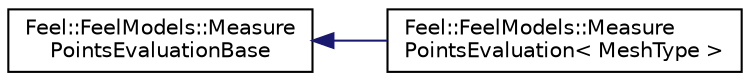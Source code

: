 digraph "Graphical Class Hierarchy"
{
 // LATEX_PDF_SIZE
  edge [fontname="Helvetica",fontsize="10",labelfontname="Helvetica",labelfontsize="10"];
  node [fontname="Helvetica",fontsize="10",shape=record];
  rankdir="LR";
  Node0 [label="Feel::FeelModels::Measure\lPointsEvaluationBase",height=0.2,width=0.4,color="black", fillcolor="white", style="filled",URL="$classFeel_1_1FeelModels_1_1MeasurePointsEvaluationBase.html",tooltip=" "];
  Node0 -> Node1 [dir="back",color="midnightblue",fontsize="10",style="solid",fontname="Helvetica"];
  Node1 [label="Feel::FeelModels::Measure\lPointsEvaluation\< MeshType \>",height=0.2,width=0.4,color="black", fillcolor="white", style="filled",URL="$classFeel_1_1FeelModels_1_1MeasurePointsEvaluation.html",tooltip=" "];
}
